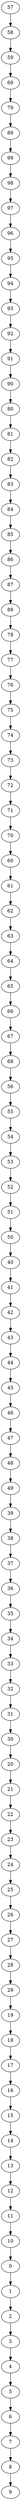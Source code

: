 digraph my_graph {
57 [label=57]
58 [label=58]
59 [label=59]
69 [label=69]
79 [label=79]
89 [label=89]
99 [label=99]
98 [label=98]
97 [label=97]
96 [label=96]
95 [label=95]
94 [label=94]
93 [label=93]
92 [label=92]
91 [label=91]
90 [label=90]
80 [label=80]
81 [label=81]
82 [label=82]
83 [label=83]
84 [label=84]
85 [label=85]
86 [label=86]
87 [label=87]
88 [label=88]
78 [label=78]
77 [label=77]
76 [label=76]
75 [label=75]
74 [label=74]
73 [label=73]
72 [label=72]
71 [label=71]
70 [label=70]
60 [label=60]
61 [label=61]
62 [label=62]
63 [label=63]
64 [label=64]
65 [label=65]
66 [label=66]
67 [label=67]
68 [label=68]
56 [label=56]
55 [label=55]
54 [label=54]
53 [label=53]
52 [label=52]
51 [label=51]
50 [label=50]
40 [label=40]
41 [label=41]
42 [label=42]
43 [label=43]
44 [label=44]
45 [label=45]
46 [label=46]
47 [label=47]
48 [label=48]
49 [label=49]
39 [label=39]
38 [label=38]
37 [label=37]
36 [label=36]
35 [label=35]
34 [label=34]
33 [label=33]
32 [label=32]
31 [label=31]
30 [label=30]
20 [label=20]
21 [label=21]
22 [label=22]
23 [label=23]
24 [label=24]
25 [label=25]
26 [label=26]
27 [label=27]
28 [label=28]
29 [label=29]
19 [label=19]
18 [label=18]
17 [label=17]
16 [label=16]
15 [label=15]
14 [label=14]
13 [label=13]
12 [label=12]
11 [label=11]
10 [label=10]
0 [label=0]
1 [label=1]
2 [label=2]
3 [label=3]
4 [label=4]
5 [label=5]
6 [label=6]
7 [label=7]
8 [label=8]
9 [label=9]
57->58
58->59
59->69
69->79
79->89
89->99
99->98
98->97
97->96
96->95
95->94
94->93
93->92
92->91
91->90
90->80
80->81
81->82
82->83
83->84
84->85
85->86
86->87
87->88
88->78
78->77
77->76
76->75
75->74
74->73
73->72
72->71
71->70
70->60
60->61
61->62
62->63
63->64
64->65
65->66
66->67
67->68
68->56
56->55
55->54
54->53
53->52
52->51
51->50
50->40
40->41
41->42
42->43
43->44
44->45
45->46
46->47
47->48
48->49
49->39
39->38
38->37
37->36
36->35
35->34
34->33
33->32
32->31
31->30
30->20
20->21
21->22
22->23
23->24
24->25
25->26
26->27
27->28
28->29
29->19
19->18
18->17
17->16
16->15
15->14
14->13
13->12
12->11
11->10
10->0
0->1
1->2
2->3
3->4
4->5
5->6
6->7
7->8
8->9
}